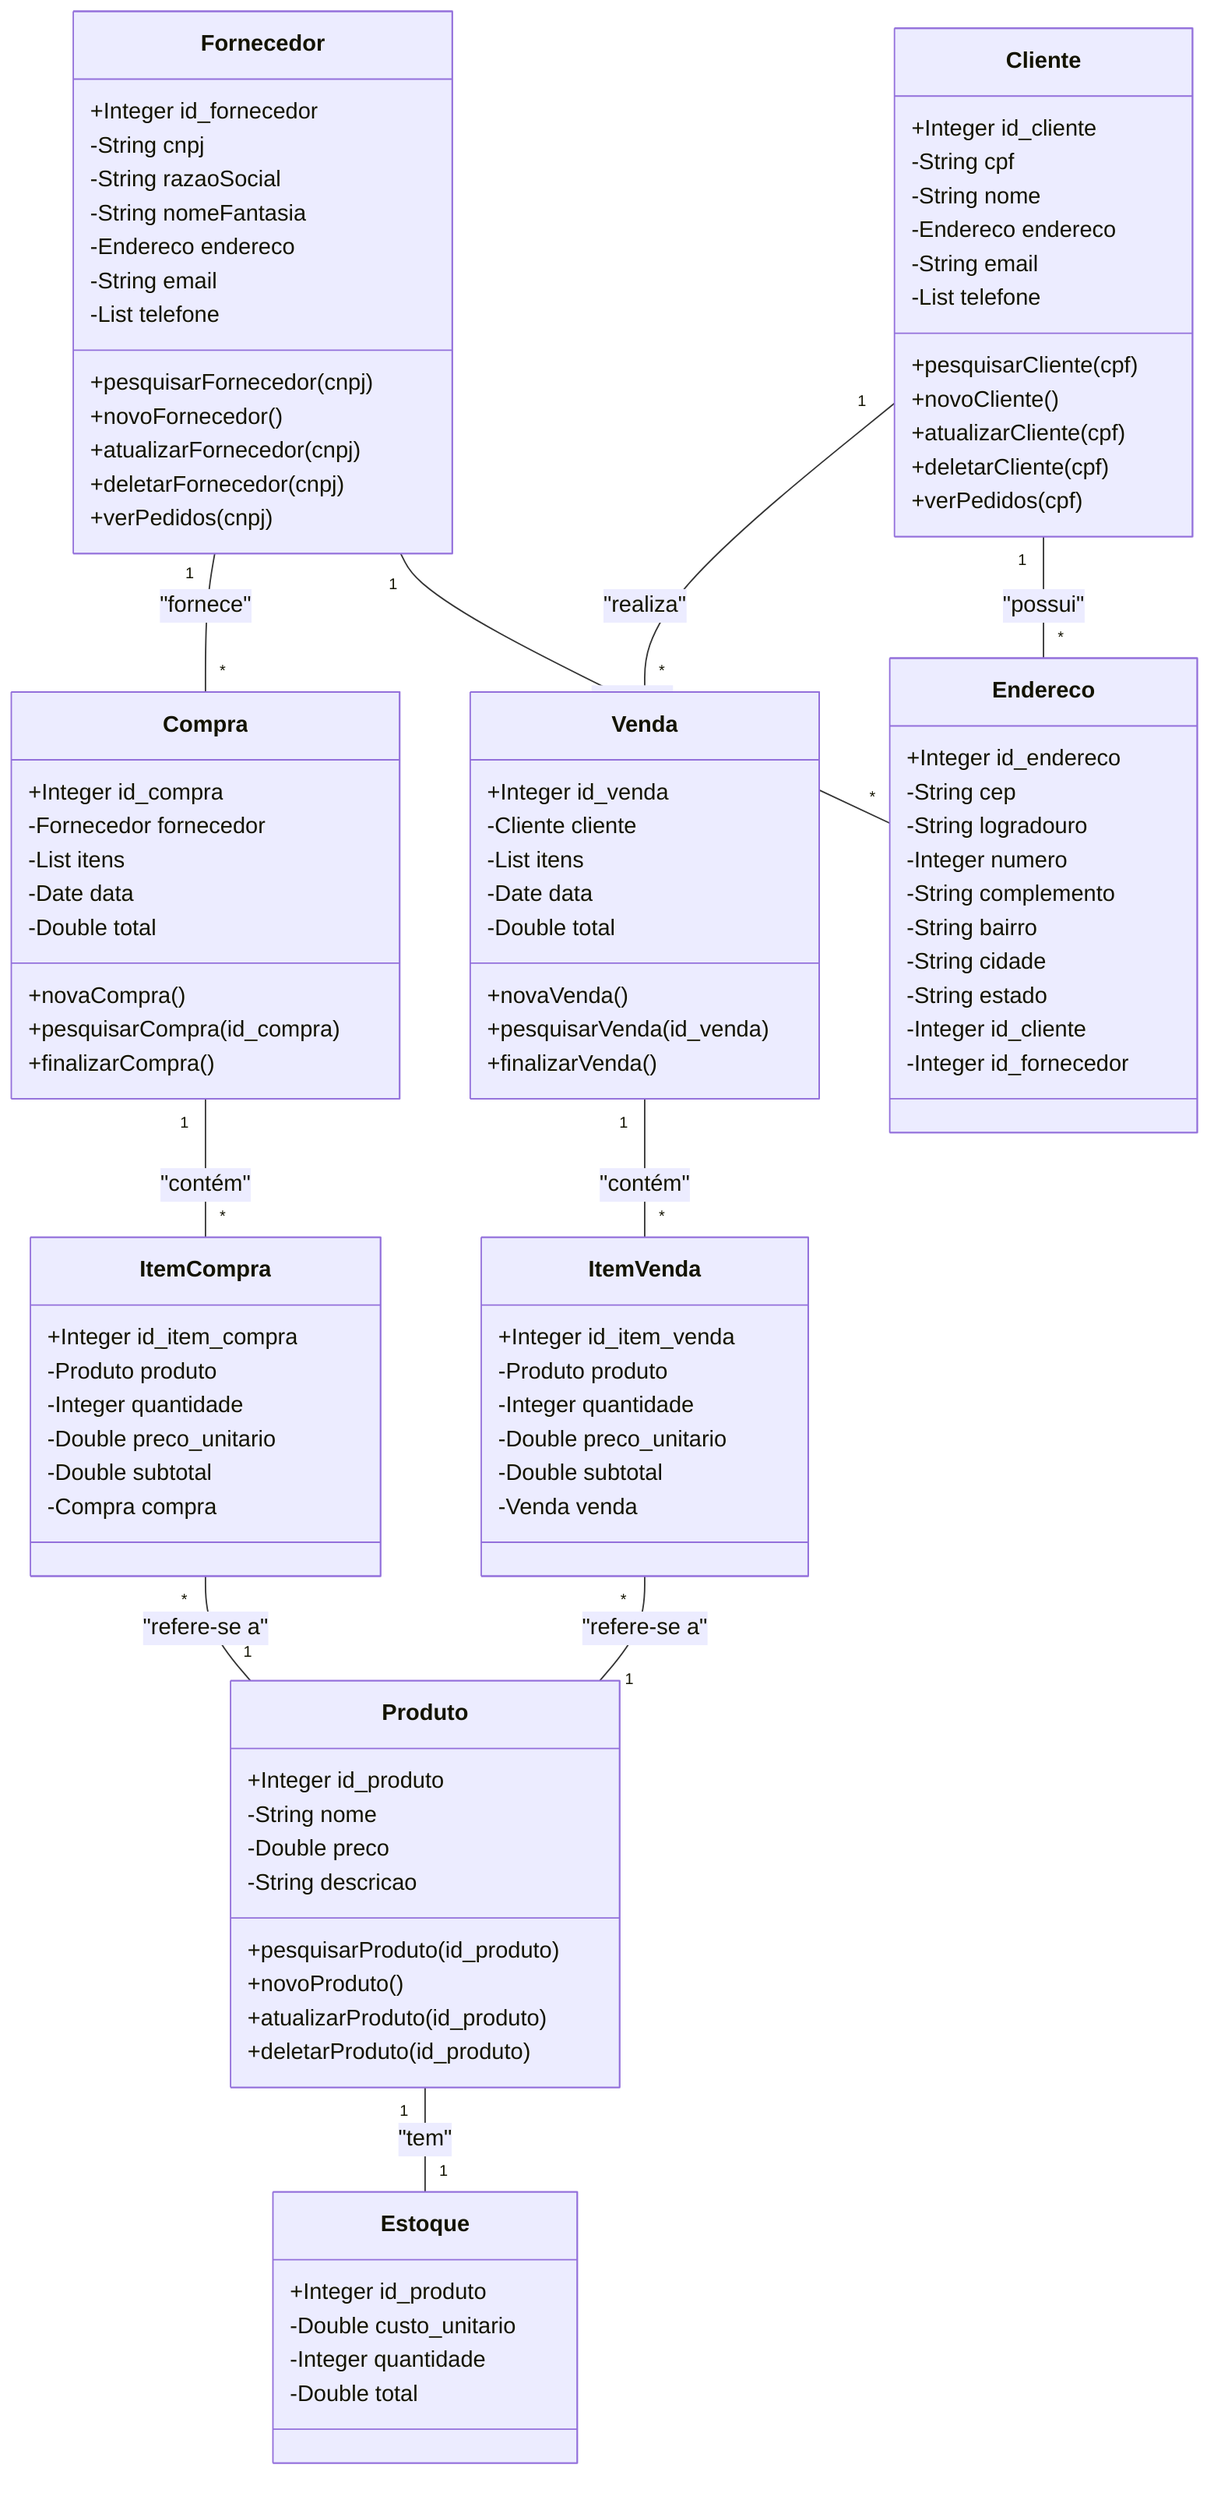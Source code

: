 classDiagram

    class Fornecedor {
        +Integer id_fornecedor
        -String cnpj
        -String razaoSocial
        -String nomeFantasia
        -Endereco endereco
        -String email
        -List telefone

        +pesquisarFornecedor(cnpj)
        +novoFornecedor()
        +atualizarFornecedor(cnpj)
        +deletarFornecedor(cnpj)
        +verPedidos(cnpj)
    }

    class ItemCompra {
        +Integer id_item_compra
        -Produto produto
        -Integer quantidade
        -Double preco_unitario
        -Double subtotal
        -Compra compra
    }

    class Compra {
        +Integer id_compra
        -Fornecedor fornecedor
        -List itens
        -Date data
        -Double total

        +novaCompra()
        +pesquisarCompra(id_compra)
        +finalizarCompra()
    }

    class Cliente {
        +Integer id_cliente
        -String cpf
        -String nome
        -Endereco endereco
        -String email
        -List telefone
        
        +pesquisarCliente(cpf)
        +novoCliente()
        +atualizarCliente(cpf)
        +deletarCliente(cpf)
        +verPedidos(cpf)
    }

    class ItemVenda {
        +Integer id_item_venda
        -Produto produto
        -Integer quantidade
        -Double preco_unitario
        -Double subtotal
        -Venda venda
    }

    class Venda {
        +Integer id_venda
        -Cliente cliente
        -List itens
        -Date data
        -Double total

        +novaVenda()
        +pesquisarVenda(id_venda)
        +finalizarVenda()
    }

    class Produto {
        +Integer id_produto
        -String nome
        -Double preco
        -String descricao

        +pesquisarProduto(id_produto)
        +novoProduto()
        +atualizarProduto(id_produto)
        +deletarProduto(id_produto)
    }

    class Endereco {
        +Integer id_endereco
        -String cep
        -String logradouro
        -Integer numero
        -String complemento
        -String bairro
        -String cidade
        -String estado
        -Integer id_cliente
        -Integer id_fornecedor
    }

    class Estoque {
        +Integer id_produto
        -Double custo_unitario
        -Integer quantidade
        -Double total
    }

    Fornecedor "1" -- "*" Compra : "fornece"
    Compra "1" -- "*" ItemCompra : "contém"
    Cliente "1" -- "*" Venda : "realiza"
    Venda "1" -- "*" ItemVenda : "contém"
    ItemCompra "*" -- "1" Produto : "refere-se a"
    ItemVenda "*" -- "1" Produto : "refere-se a"
    Produto "1" -- "1" Estoque : "tem"
    Cliente "1" -- "*" Endereco : "possui"
    Fornecedor "1" -- "*" Endereco : "possui"
